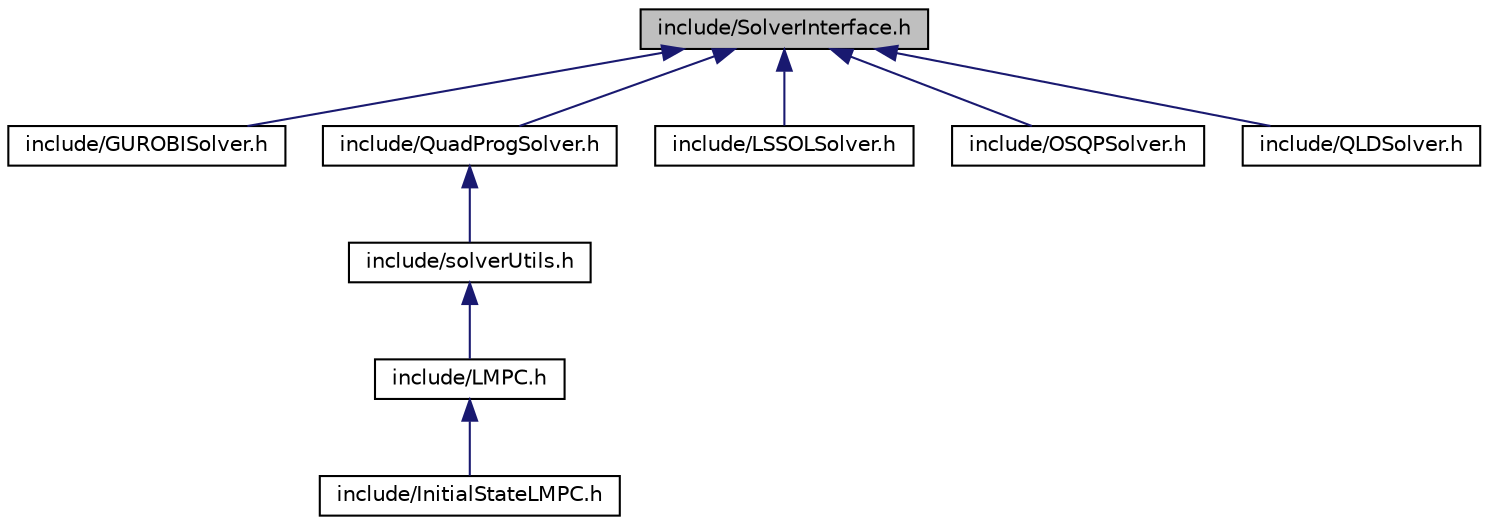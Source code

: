 digraph "include/SolverInterface.h"
{
 // LATEX_PDF_SIZE
  edge [fontname="Helvetica",fontsize="10",labelfontname="Helvetica",labelfontsize="10"];
  node [fontname="Helvetica",fontsize="10",shape=record];
  Node1 [label="include/SolverInterface.h",height=0.2,width=0.4,color="black", fillcolor="grey75", style="filled", fontcolor="black",tooltip=" "];
  Node1 -> Node2 [dir="back",color="midnightblue",fontsize="10",style="solid",fontname="Helvetica"];
  Node2 [label="include/GUROBISolver.h",height=0.2,width=0.4,color="black", fillcolor="white", style="filled",URL="$GUROBISolver_8h.html",tooltip=" "];
  Node1 -> Node3 [dir="back",color="midnightblue",fontsize="10",style="solid",fontname="Helvetica"];
  Node3 [label="include/QuadProgSolver.h",height=0.2,width=0.4,color="black", fillcolor="white", style="filled",URL="$QuadProgSolver_8h.html",tooltip=" "];
  Node3 -> Node4 [dir="back",color="midnightblue",fontsize="10",style="solid",fontname="Helvetica"];
  Node4 [label="include/solverUtils.h",height=0.2,width=0.4,color="black", fillcolor="white", style="filled",URL="$solverUtils_8h.html",tooltip=" "];
  Node4 -> Node5 [dir="back",color="midnightblue",fontsize="10",style="solid",fontname="Helvetica"];
  Node5 [label="include/LMPC.h",height=0.2,width=0.4,color="black", fillcolor="white", style="filled",URL="$LMPC_8h.html",tooltip=" "];
  Node5 -> Node6 [dir="back",color="midnightblue",fontsize="10",style="solid",fontname="Helvetica"];
  Node6 [label="include/InitialStateLMPC.h",height=0.2,width=0.4,color="black", fillcolor="white", style="filled",URL="$InitialStateLMPC_8h.html",tooltip=" "];
  Node1 -> Node7 [dir="back",color="midnightblue",fontsize="10",style="solid",fontname="Helvetica"];
  Node7 [label="include/LSSOLSolver.h",height=0.2,width=0.4,color="black", fillcolor="white", style="filled",URL="$LSSOLSolver_8h.html",tooltip=" "];
  Node1 -> Node8 [dir="back",color="midnightblue",fontsize="10",style="solid",fontname="Helvetica"];
  Node8 [label="include/OSQPSolver.h",height=0.2,width=0.4,color="black", fillcolor="white", style="filled",URL="$OSQPSolver_8h.html",tooltip=" "];
  Node1 -> Node9 [dir="back",color="midnightblue",fontsize="10",style="solid",fontname="Helvetica"];
  Node9 [label="include/QLDSolver.h",height=0.2,width=0.4,color="black", fillcolor="white", style="filled",URL="$QLDSolver_8h.html",tooltip=" "];
}
